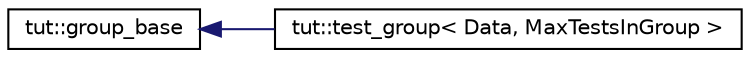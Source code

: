 digraph G
{
  edge [fontname="Helvetica",fontsize="10",labelfontname="Helvetica",labelfontsize="10"];
  node [fontname="Helvetica",fontsize="10",shape=record];
  rankdir="LR";
  Node1 [label="tut::group_base",height=0.2,width=0.4,color="black", fillcolor="white", style="filled",URL="$structtut_1_1group__base.html",tooltip="Interface."];
  Node1 -> Node2 [dir="back",color="midnightblue",fontsize="10",style="solid",fontname="Helvetica"];
  Node2 [label="tut::test_group\< Data, MaxTestsInGroup \>",height=0.2,width=0.4,color="black", fillcolor="white", style="filled",URL="$classtut_1_1test__group.html",tooltip="Test group; used to recreate test object instance for each new test since we have to have reinitializ..."];
}

